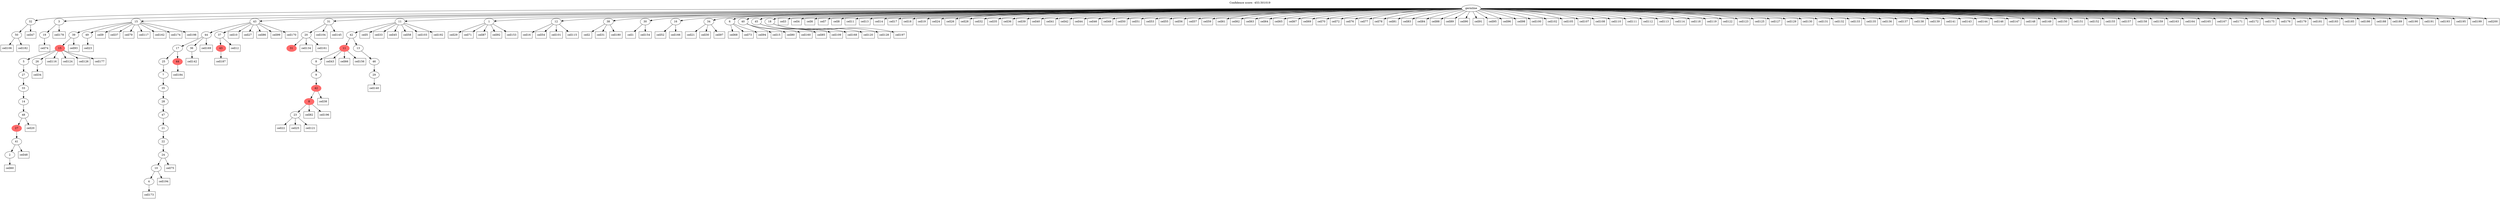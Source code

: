 digraph g {
	"53" -> "54";
	"54" [label="50"];
	"50" -> "51";
	"51" [label="19"];
	"45" -> "46";
	"46" [label="2"];
	"44" -> "45";
	"45" [label="41"];
	"43" -> "44";
	"44" [color=indianred1, style=filled, label="27"];
	"42" -> "43";
	"43" [label="48"];
	"41" -> "42";
	"42" [label="14"];
	"40" -> "41";
	"41" [label="33"];
	"39" -> "40";
	"40" [label="27"];
	"38" -> "39";
	"39" [label="5"];
	"38" -> "47";
	"47" [label="26"];
	"37" -> "38";
	"38" [color=indianred1, style=filled, label="15"];
	"35" -> "36";
	"36" [label="49"];
	"35" -> "37";
	"37" [label="39"];
	"29" -> "30";
	"30" [label="4"];
	"28" -> "29";
	"29" [label="10"];
	"27" -> "28";
	"28" [label="24"];
	"26" -> "27";
	"27" [label="22"];
	"25" -> "26";
	"26" [label="21"];
	"24" -> "25";
	"25" [label="47"];
	"23" -> "24";
	"24" [label="28"];
	"22" -> "23";
	"23" [label="35"];
	"21" -> "22";
	"22" [label="7"];
	"20" -> "21";
	"21" [label="25"];
	"20" -> "31";
	"31" [color=indianred1, style=filled, label="44"];
	"19" -> "20";
	"20" [label="17"];
	"19" -> "32";
	"32" [label="36"];
	"17" -> "18";
	"18" [color=indianred1, style=filled, label="43"];
	"16" -> "17";
	"17" [label="37"];
	"16" -> "19";
	"19" [label="44"];
	"14" -> "15";
	"15" [color=indianred1, style=filled, label="31"];
	"13" -> "14";
	"14" [label="20"];
	"10" -> "11";
	"11" [label="23"];
	"9" -> "10";
	"10" [color=indianred1, style=filled, label="8"];
	"8" -> "9";
	"9" [color=indianred1, style=filled, label="42"];
	"7" -> "8";
	"8" [label="9"];
	"6" -> "7";
	"7" [label="8"];
	"4" -> "5";
	"5" [label="29"];
	"3" -> "4";
	"4" [label="46"];
	"2" -> "3";
	"3" [label="13"];
	"2" -> "6";
	"6" [color=indianred1, style=filled, label="11"];
	"1" -> "2";
	"2" [label="42"];
	"0" -> "1";
	"1" [label="11"];
	"0" -> "12";
	"12" [label="1"];
	"0" -> "13";
	"13" [label="31"];
	"0" -> "16";
	"16" [label="43"];
	"0" -> "33";
	"33" [label="12"];
	"0" -> "34";
	"34" [label="38"];
	"0" -> "35";
	"35" [label="15"];
	"0" -> "48";
	"48" [label="30"];
	"0" -> "49";
	"49" [label="16"];
	"0" -> "50";
	"50" [label="3"];
	"0" -> "52";
	"52" [label="34"];
	"0" -> "53";
	"53" [label="32"];
	"0" -> "55";
	"55" [label="6"];
	"0" -> "56";
	"56" [label="40"];
	"0" -> "57";
	"57" [label="45"];
	"0" -> "58";
	"58" [label="18"];
	"0" [label="germline"];
	"48" -> "cell1";
	"cell1" [shape=box];
	"34" -> "cell2";
	"cell2" [shape=box];
	"0" -> "cell3";
	"cell3" [shape=box];
	"0" -> "cell4";
	"cell4" [shape=box];
	"1" -> "cell5";
	"cell5" [shape=box];
	"0" -> "cell6";
	"cell6" [shape=box];
	"0" -> "cell7";
	"cell7" [shape=box];
	"0" -> "cell8";
	"cell8" [shape=box];
	"35" -> "cell9";
	"cell9" [shape=box];
	"16" -> "cell10";
	"cell10" [shape=box];
	"0" -> "cell11";
	"cell11" [shape=box];
	"17" -> "cell12";
	"cell12" [shape=box];
	"0" -> "cell13";
	"cell13" [shape=box];
	"0" -> "cell14";
	"cell14" [shape=box];
	"56" -> "cell15";
	"cell15" [shape=box];
	"33" -> "cell16";
	"cell16" [shape=box];
	"0" -> "cell17";
	"cell17" [shape=box];
	"0" -> "cell18";
	"cell18" [shape=box];
	"0" -> "cell19";
	"cell19" [shape=box];
	"43" -> "cell20";
	"cell20" [shape=box];
	"52" -> "cell21";
	"cell21" [shape=box];
	"11" -> "cell22";
	"cell22" [shape=box];
	"36" -> "cell23";
	"cell23" [shape=box];
	"0" -> "cell24";
	"cell24" [shape=box];
	"11" -> "cell25";
	"cell25" [shape=box];
	"0" -> "cell26";
	"cell26" [shape=box];
	"16" -> "cell27";
	"cell27" [shape=box];
	"0" -> "cell28";
	"cell28" [shape=box];
	"12" -> "cell29";
	"cell29" [shape=box];
	"52" -> "cell30";
	"cell30" [shape=box];
	"34" -> "cell31";
	"cell31" [shape=box];
	"0" -> "cell32";
	"cell32" [shape=box];
	"1" -> "cell33";
	"cell33" [shape=box];
	"47" -> "cell34";
	"cell34" [shape=box];
	"0" -> "cell35";
	"cell35" [shape=box];
	"0" -> "cell36";
	"cell36" [shape=box];
	"35" -> "cell37";
	"cell37" [shape=box];
	"9" -> "cell38";
	"cell38" [shape=box];
	"0" -> "cell39";
	"cell39" [shape=box];
	"0" -> "cell40";
	"cell40" [shape=box];
	"0" -> "cell41";
	"cell41" [shape=box];
	"0" -> "cell42";
	"cell42" [shape=box];
	"6" -> "cell43";
	"cell43" [shape=box];
	"0" -> "cell44";
	"cell44" [shape=box];
	"1" -> "cell45";
	"cell45" [shape=box];
	"0" -> "cell46";
	"cell46" [shape=box];
	"53" -> "cell47";
	"cell47" [shape=box];
	"45" -> "cell48";
	"cell48" [shape=box];
	"0" -> "cell49";
	"cell49" [shape=box];
	"0" -> "cell50";
	"cell50" [shape=box];
	"0" -> "cell51";
	"cell51" [shape=box];
	"49" -> "cell52";
	"cell52" [shape=box];
	"0" -> "cell53";
	"cell53" [shape=box];
	"33" -> "cell54";
	"cell54" [shape=box];
	"0" -> "cell55";
	"cell55" [shape=box];
	"0" -> "cell56";
	"cell56" [shape=box];
	"0" -> "cell57";
	"cell57" [shape=box];
	"1" -> "cell58";
	"cell58" [shape=box];
	"0" -> "cell59";
	"cell59" [shape=box];
	"46" -> "cell60";
	"cell60" [shape=box];
	"0" -> "cell61";
	"cell61" [shape=box];
	"0" -> "cell62";
	"cell62" [shape=box];
	"0" -> "cell63";
	"cell63" [shape=box];
	"0" -> "cell64";
	"cell64" [shape=box];
	"0" -> "cell65";
	"cell65" [shape=box];
	"6" -> "cell66";
	"cell66" [shape=box];
	"0" -> "cell67";
	"cell67" [shape=box];
	"55" -> "cell68";
	"cell68" [shape=box];
	"0" -> "cell69";
	"cell69" [shape=box];
	"0" -> "cell70";
	"cell70" [shape=box];
	"12" -> "cell71";
	"cell71" [shape=box];
	"0" -> "cell72";
	"cell72" [shape=box];
	"55" -> "cell73";
	"cell73" [shape=box];
	"51" -> "cell74";
	"cell74" [shape=box];
	"28" -> "cell75";
	"cell75" [shape=box];
	"0" -> "cell76";
	"cell76" [shape=box];
	"0" -> "cell77";
	"cell77" [shape=box];
	"0" -> "cell78";
	"cell78" [shape=box];
	"35" -> "cell79";
	"cell79" [shape=box];
	"56" -> "cell80";
	"cell80" [shape=box];
	"0" -> "cell81";
	"cell81" [shape=box];
	"10" -> "cell82";
	"cell82" [shape=box];
	"0" -> "cell83";
	"cell83" [shape=box];
	"0" -> "cell84";
	"cell84" [shape=box];
	"57" -> "cell85";
	"cell85" [shape=box];
	"16" -> "cell86";
	"cell86" [shape=box];
	"12" -> "cell87";
	"cell87" [shape=box];
	"0" -> "cell88";
	"cell88" [shape=box];
	"0" -> "cell89";
	"cell89" [shape=box];
	"0" -> "cell90";
	"cell90" [shape=box];
	"0" -> "cell91";
	"cell91" [shape=box];
	"12" -> "cell92";
	"cell92" [shape=box];
	"37" -> "cell93";
	"cell93" [shape=box];
	"55" -> "cell94";
	"cell94" [shape=box];
	"0" -> "cell95";
	"cell95" [shape=box];
	"0" -> "cell96";
	"cell96" [shape=box];
	"52" -> "cell97";
	"cell97" [shape=box];
	"0" -> "cell98";
	"cell98" [shape=box];
	"16" -> "cell99";
	"cell99" [shape=box];
	"0" -> "cell100";
	"cell100" [shape=box];
	"33" -> "cell101";
	"cell101" [shape=box];
	"0" -> "cell102";
	"cell102" [shape=box];
	"1" -> "cell103";
	"cell103" [shape=box];
	"13" -> "cell104";
	"cell104" [shape=box];
	"0" -> "cell105";
	"cell105" [shape=box];
	"54" -> "cell106";
	"cell106" [shape=box];
	"0" -> "cell107";
	"cell107" [shape=box];
	"0" -> "cell108";
	"cell108" [shape=box];
	"57" -> "cell109";
	"cell109" [shape=box];
	"0" -> "cell110";
	"cell110" [shape=box];
	"0" -> "cell111";
	"cell111" [shape=box];
	"0" -> "cell112";
	"cell112" [shape=box];
	"0" -> "cell113";
	"cell113" [shape=box];
	"0" -> "cell114";
	"cell114" [shape=box];
	"33" -> "cell115";
	"cell115" [shape=box];
	"38" -> "cell116";
	"cell116" [shape=box];
	"35" -> "cell117";
	"cell117" [shape=box];
	"0" -> "cell118";
	"cell118" [shape=box];
	"0" -> "cell119";
	"cell119" [shape=box];
	"58" -> "cell120";
	"cell120" [shape=box];
	"11" -> "cell121";
	"cell121" [shape=box];
	"0" -> "cell122";
	"cell122" [shape=box];
	"0" -> "cell123";
	"cell123" [shape=box];
	"38" -> "cell124";
	"cell124" [shape=box];
	"0" -> "cell125";
	"cell125" [shape=box];
	"38" -> "cell126";
	"cell126" [shape=box];
	"0" -> "cell127";
	"cell127" [shape=box];
	"58" -> "cell128";
	"cell128" [shape=box];
	"0" -> "cell129";
	"cell129" [shape=box];
	"0" -> "cell130";
	"cell130" [shape=box];
	"0" -> "cell131";
	"cell131" [shape=box];
	"0" -> "cell132";
	"cell132" [shape=box];
	"0" -> "cell133";
	"cell133" [shape=box];
	"14" -> "cell134";
	"cell134" [shape=box];
	"0" -> "cell135";
	"cell135" [shape=box];
	"0" -> "cell136";
	"cell136" [shape=box];
	"0" -> "cell137";
	"cell137" [shape=box];
	"0" -> "cell138";
	"cell138" [shape=box];
	"0" -> "cell139";
	"cell139" [shape=box];
	"5" -> "cell140";
	"cell140" [shape=box];
	"0" -> "cell141";
	"cell141" [shape=box];
	"32" -> "cell142";
	"cell142" [shape=box];
	"0" -> "cell143";
	"cell143" [shape=box];
	"0" -> "cell144";
	"cell144" [shape=box];
	"13" -> "cell145";
	"cell145" [shape=box];
	"0" -> "cell146";
	"cell146" [shape=box];
	"0" -> "cell147";
	"cell147" [shape=box];
	"0" -> "cell148";
	"cell148" [shape=box];
	"0" -> "cell149";
	"cell149" [shape=box];
	"0" -> "cell150";
	"cell150" [shape=box];
	"0" -> "cell151";
	"cell151" [shape=box];
	"0" -> "cell152";
	"cell152" [shape=box];
	"12" -> "cell153";
	"cell153" [shape=box];
	"48" -> "cell154";
	"cell154" [shape=box];
	"0" -> "cell155";
	"cell155" [shape=box];
	"6" -> "cell156";
	"cell156" [shape=box];
	"0" -> "cell157";
	"cell157" [shape=box];
	"0" -> "cell158";
	"cell158" [shape=box];
	"0" -> "cell159";
	"cell159" [shape=box];
	"56" -> "cell160";
	"cell160" [shape=box];
	"14" -> "cell161";
	"cell161" [shape=box];
	"35" -> "cell162";
	"cell162" [shape=box];
	"0" -> "cell163";
	"cell163" [shape=box];
	"0" -> "cell164";
	"cell164" [shape=box];
	"0" -> "cell165";
	"cell165" [shape=box];
	"49" -> "cell166";
	"cell166" [shape=box];
	"0" -> "cell167";
	"cell167" [shape=box];
	"57" -> "cell168";
	"cell168" [shape=box];
	"19" -> "cell169";
	"cell169" [shape=box];
	"16" -> "cell170";
	"cell170" [shape=box];
	"0" -> "cell171";
	"cell171" [shape=box];
	"0" -> "cell172";
	"cell172" [shape=box];
	"30" -> "cell173";
	"cell173" [shape=box];
	"35" -> "cell174";
	"cell174" [shape=box];
	"0" -> "cell175";
	"cell175" [shape=box];
	"0" -> "cell176";
	"cell176" [shape=box];
	"38" -> "cell177";
	"cell177" [shape=box];
	"50" -> "cell178";
	"cell178" [shape=box];
	"0" -> "cell179";
	"cell179" [shape=box];
	"34" -> "cell180";
	"cell180" [shape=box];
	"0" -> "cell181";
	"cell181" [shape=box];
	"54" -> "cell182";
	"cell182" [shape=box];
	"0" -> "cell183";
	"cell183" [shape=box];
	"31" -> "cell184";
	"cell184" [shape=box];
	"0" -> "cell185";
	"cell185" [shape=box];
	"0" -> "cell186";
	"cell186" [shape=box];
	"18" -> "cell187";
	"cell187" [shape=box];
	"0" -> "cell188";
	"cell188" [shape=box];
	"0" -> "cell189";
	"cell189" [shape=box];
	"0" -> "cell190";
	"cell190" [shape=box];
	"0" -> "cell191";
	"cell191" [shape=box];
	"1" -> "cell192";
	"cell192" [shape=box];
	"0" -> "cell193";
	"cell193" [shape=box];
	"29" -> "cell194";
	"cell194" [shape=box];
	"0" -> "cell195";
	"cell195" [shape=box];
	"10" -> "cell196";
	"cell196" [shape=box];
	"58" -> "cell197";
	"cell197" [shape=box];
	"35" -> "cell198";
	"cell198" [shape=box];
	"0" -> "cell199";
	"cell199" [shape=box];
	"0" -> "cell200";
	"cell200" [shape=box];
	labelloc="t";
	label="Confidence score: -453.501019";
}
